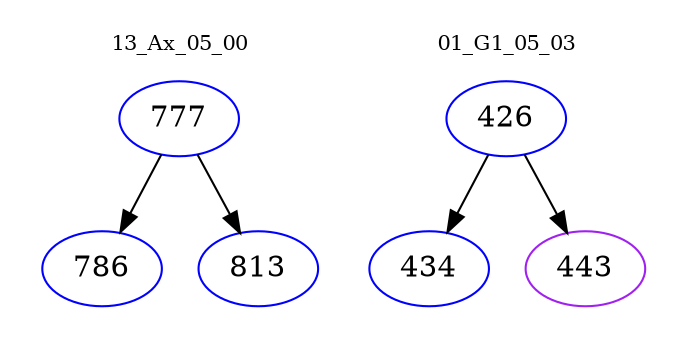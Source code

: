 digraph{
subgraph cluster_0 {
color = white
label = "13_Ax_05_00";
fontsize=10;
T0_777 [label="777", color="blue"]
T0_777 -> T0_786 [color="black"]
T0_786 [label="786", color="blue"]
T0_777 -> T0_813 [color="black"]
T0_813 [label="813", color="blue"]
}
subgraph cluster_1 {
color = white
label = "01_G1_05_03";
fontsize=10;
T1_426 [label="426", color="blue"]
T1_426 -> T1_434 [color="black"]
T1_434 [label="434", color="blue"]
T1_426 -> T1_443 [color="black"]
T1_443 [label="443", color="purple"]
}
}
